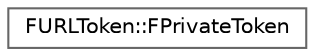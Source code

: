 digraph "Graphical Class Hierarchy"
{
 // INTERACTIVE_SVG=YES
 // LATEX_PDF_SIZE
  bgcolor="transparent";
  edge [fontname=Helvetica,fontsize=10,labelfontname=Helvetica,labelfontsize=10];
  node [fontname=Helvetica,fontsize=10,shape=box,height=0.2,width=0.4];
  rankdir="LR";
  Node0 [id="Node000000",label="FURLToken::FPrivateToken",height=0.2,width=0.4,color="grey40", fillcolor="white", style="filled",URL="$de/d52/structFURLToken_1_1FPrivateToken.html",tooltip=" "];
}
